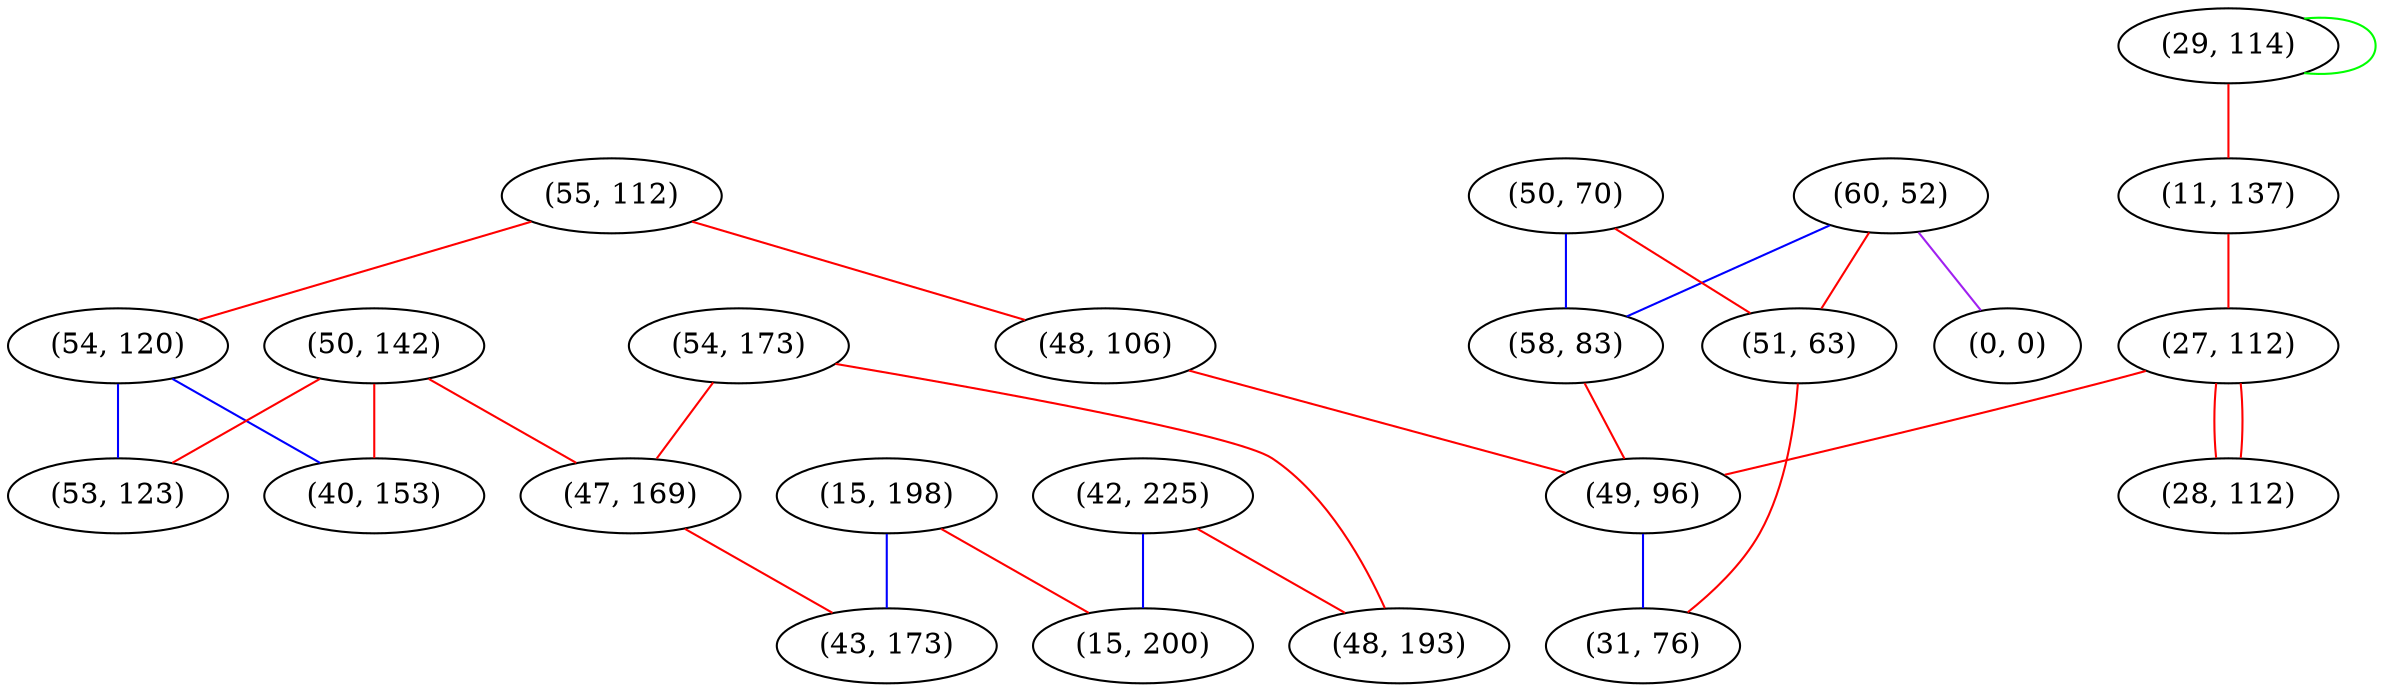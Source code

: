 graph "" {
"(55, 112)";
"(54, 120)";
"(54, 173)";
"(50, 142)";
"(60, 52)";
"(42, 225)";
"(48, 106)";
"(15, 198)";
"(50, 70)";
"(47, 169)";
"(43, 173)";
"(0, 0)";
"(29, 114)";
"(51, 63)";
"(11, 137)";
"(48, 193)";
"(15, 200)";
"(58, 83)";
"(40, 153)";
"(27, 112)";
"(53, 123)";
"(49, 96)";
"(28, 112)";
"(31, 76)";
"(55, 112)" -- "(54, 120)"  [color=red, key=0, weight=1];
"(55, 112)" -- "(48, 106)"  [color=red, key=0, weight=1];
"(54, 120)" -- "(40, 153)"  [color=blue, key=0, weight=3];
"(54, 120)" -- "(53, 123)"  [color=blue, key=0, weight=3];
"(54, 173)" -- "(48, 193)"  [color=red, key=0, weight=1];
"(54, 173)" -- "(47, 169)"  [color=red, key=0, weight=1];
"(50, 142)" -- "(40, 153)"  [color=red, key=0, weight=1];
"(50, 142)" -- "(53, 123)"  [color=red, key=0, weight=1];
"(50, 142)" -- "(47, 169)"  [color=red, key=0, weight=1];
"(60, 52)" -- "(51, 63)"  [color=red, key=0, weight=1];
"(60, 52)" -- "(0, 0)"  [color=purple, key=0, weight=4];
"(60, 52)" -- "(58, 83)"  [color=blue, key=0, weight=3];
"(42, 225)" -- "(48, 193)"  [color=red, key=0, weight=1];
"(42, 225)" -- "(15, 200)"  [color=blue, key=0, weight=3];
"(48, 106)" -- "(49, 96)"  [color=red, key=0, weight=1];
"(15, 198)" -- "(15, 200)"  [color=red, key=0, weight=1];
"(15, 198)" -- "(43, 173)"  [color=blue, key=0, weight=3];
"(50, 70)" -- "(51, 63)"  [color=red, key=0, weight=1];
"(50, 70)" -- "(58, 83)"  [color=blue, key=0, weight=3];
"(47, 169)" -- "(43, 173)"  [color=red, key=0, weight=1];
"(29, 114)" -- "(11, 137)"  [color=red, key=0, weight=1];
"(29, 114)" -- "(29, 114)"  [color=green, key=0, weight=2];
"(51, 63)" -- "(31, 76)"  [color=red, key=0, weight=1];
"(11, 137)" -- "(27, 112)"  [color=red, key=0, weight=1];
"(58, 83)" -- "(49, 96)"  [color=red, key=0, weight=1];
"(27, 112)" -- "(49, 96)"  [color=red, key=0, weight=1];
"(27, 112)" -- "(28, 112)"  [color=red, key=0, weight=1];
"(27, 112)" -- "(28, 112)"  [color=red, key=1, weight=1];
"(49, 96)" -- "(31, 76)"  [color=blue, key=0, weight=3];
}
